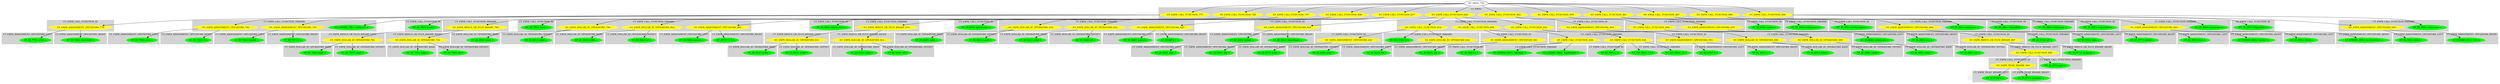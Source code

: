 digraph {

subgraph cluster0 {
 node [style=filled,color=white];
 style=filled;
 color=lightgrey;
 label = "CT_PROG";

"NT_EXPR_CALL_FUNCTION_777"
 [fillcolor = yellow]
"NT_EXPR_CALL_FUNCTION_788"
 [fillcolor = yellow]
"NT_EXPR_CALL_FUNCTION_797"
 [fillcolor = yellow]
"NT_EXPR_CALL_FUNCTION_808"
 [fillcolor = yellow]
"NT_EXPR_CALL_FUNCTION_817"
 [fillcolor = yellow]
"NT_EXPR_CALL_FUNCTION_828"
 [fillcolor = yellow]
"NT_EXPR_CALL_FUNCTION_862"
 [fillcolor = yellow]
"NT_EXPR_CALL_FUNCTION_878"
 [fillcolor = yellow]
"NT_EXPR_CALL_FUNCTION_881"
 [fillcolor = yellow]
"NT_EXPR_CALL_FUNCTION_887"
 [fillcolor = yellow]
"NT_EXPR_CALL_FUNCTION_890"
 [fillcolor = yellow]
"NT_EXPR_CALL_FUNCTION_896"
 [fillcolor = yellow]
}
"NT_PROG_776"->"NT_EXPR_CALL_FUNCTION_777"
subgraph cluster1 {
 node [style=filled,color=white];
 style=filled;
 color=lightgrey;
 label = "CT_EXPR_CALL_FUNCTION_ID";

"NT_EXPR_ASSIGNMENT_OPETATORS_778"
 [fillcolor = yellow]
}
subgraph cluster2 {
 node [style=filled,color=white];
 style=filled;
 color=lightgrey;
 label = "CT_EXPR_CALL_FUNCTION_PARAMS";

"NT_STRING_781< 'schiz.txt' >"
 [fillcolor = green]
"NT_EXPR_ASSIGNMENT_OPETATORS_782"
 [fillcolor = yellow]
"NT_EXPR_ASSIGNMENT_OPETATORS_785"
 [fillcolor = yellow]
}
"NT_EXPR_CALL_FUNCTION_777"->"NT_EXPR_ASSIGNMENT_OPETATORS_778"
subgraph cluster3 {
 node [style=filled,color=white];
 style=filled;
 color=lightgrey;
 label = "CT_EXPR_ASSIGNMENT_OPETATORS_LEFT";

"NT_ID_779< schiz >"
 [fillcolor = green]
}
subgraph cluster4 {
 node [style=filled,color=white];
 style=filled;
 color=lightgrey;
 label = "CT_EXPR_ASSIGNMENT_OPETATORS_RIGHT";

"NT_ID_780< read.table >"
 [fillcolor = green]
}
"NT_EXPR_ASSIGNMENT_OPETATORS_778"->"NT_ID_779< schiz >"
"NT_EXPR_ASSIGNMENT_OPETATORS_778"->"NT_ID_780< read.table >"
"NT_EXPR_CALL_FUNCTION_777"->"NT_STRING_781< 'schiz.txt' >"
"NT_EXPR_CALL_FUNCTION_777"->"NT_EXPR_ASSIGNMENT_OPETATORS_782"
subgraph cluster5 {
 node [style=filled,color=white];
 style=filled;
 color=lightgrey;
 label = "CT_EXPR_ASSIGNMENT_OPETATORS_LEFT";

"NT_ID_783< as.is >"
 [fillcolor = green]
}
subgraph cluster6 {
 node [style=filled,color=white];
 style=filled;
 color=lightgrey;
 label = "CT_EXPR_ASSIGNMENT_OPETATORS_RIGHT";

"NT_ID_784< T >"
 [fillcolor = green]
}
"NT_EXPR_ASSIGNMENT_OPETATORS_782"->"NT_ID_783< as.is >"
"NT_EXPR_ASSIGNMENT_OPETATORS_782"->"NT_ID_784< T >"
"NT_EXPR_CALL_FUNCTION_777"->"NT_EXPR_ASSIGNMENT_OPETATORS_785"
subgraph cluster7 {
 node [style=filled,color=white];
 style=filled;
 color=lightgrey;
 label = "CT_EXPR_ASSIGNMENT_OPETATORS_LEFT";

"NT_ID_786< header >"
 [fillcolor = green]
}
subgraph cluster8 {
 node [style=filled,color=white];
 style=filled;
 color=lightgrey;
 label = "CT_EXPR_ASSIGNMENT_OPETATORS_RIGHT";

"NT_ID_787< T >"
 [fillcolor = green]
}
"NT_EXPR_ASSIGNMENT_OPETATORS_785"->"NT_ID_786< header >"
"NT_EXPR_ASSIGNMENT_OPETATORS_785"->"NT_ID_787< T >"
"NT_PROG_776"->"NT_EXPR_CALL_FUNCTION_788"
subgraph cluster9 {
 node [style=filled,color=white];
 style=filled;
 color=lightgrey;
 label = "CT_EXPR_CALL_FUNCTION_ID";

"NT_ID_789< t.test >"
 [fillcolor = green]
}
subgraph cluster10 {
 node [style=filled,color=white];
 style=filled;
 color=lightgrey;
 label = "CT_EXPR_CALL_FUNCTION_PARAMS";

"NT_EXPR_MINUS_OR_PLUS_BINARY_790"
 [fillcolor = yellow]
}
"NT_EXPR_CALL_FUNCTION_788"->"NT_ID_789< t.test >"
"NT_EXPR_CALL_FUNCTION_788"->"NT_EXPR_MINUS_OR_PLUS_BINARY_790"
subgraph cluster11 {
 node [style=filled,color=white];
 style=filled;
 color=lightgrey;
 label = "CT_EXPR_MINUS_OR_PLUS_BINARY_LEFT";

"NT_EXPR_DOLLAR_AT_OPERATORS_791"
 [fillcolor = yellow]
}
subgraph cluster12 {
 node [style=filled,color=white];
 style=filled;
 color=lightgrey;
 label = "CT_EXPR_MINUS_OR_PLUS_BINARY_RIGHT";

"NT_EXPR_DOLLAR_AT_OPERATORS_794"
 [fillcolor = yellow]
}
"NT_EXPR_MINUS_OR_PLUS_BINARY_790"->"NT_EXPR_DOLLAR_AT_OPERATORS_791"
subgraph cluster13 {
 node [style=filled,color=white];
 style=filled;
 color=lightgrey;
 label = "CT_EXPR_DOLLAR_AT_OPERATORS_BASE";

"NT_ID_792< schiz >"
 [fillcolor = green]
}
subgraph cluster14 {
 node [style=filled,color=white];
 style=filled;
 color=lightgrey;
 label = "CT_EXPR_DOLLAR_AT_OPERATORS_OFFSET";

"NT_ID_793< unaff >"
 [fillcolor = green]
}
"NT_EXPR_DOLLAR_AT_OPERATORS_791"->"NT_ID_792< schiz >"
"NT_EXPR_DOLLAR_AT_OPERATORS_791"->"NT_ID_793< unaff >"
"NT_EXPR_MINUS_OR_PLUS_BINARY_790"->"NT_EXPR_DOLLAR_AT_OPERATORS_794"
subgraph cluster15 {
 node [style=filled,color=white];
 style=filled;
 color=lightgrey;
 label = "CT_EXPR_DOLLAR_AT_OPERATORS_BASE";

"NT_ID_795< schiz >"
 [fillcolor = green]
}
subgraph cluster16 {
 node [style=filled,color=white];
 style=filled;
 color=lightgrey;
 label = "CT_EXPR_DOLLAR_AT_OPERATORS_OFFSET";

"NT_ID_796< aff >"
 [fillcolor = green]
}
"NT_EXPR_DOLLAR_AT_OPERATORS_794"->"NT_ID_795< schiz >"
"NT_EXPR_DOLLAR_AT_OPERATORS_794"->"NT_ID_796< aff >"
"NT_PROG_776"->"NT_EXPR_CALL_FUNCTION_797"
subgraph cluster17 {
 node [style=filled,color=white];
 style=filled;
 color=lightgrey;
 label = "CT_EXPR_CALL_FUNCTION_ID";

"NT_ID_798< t.test >"
 [fillcolor = green]
}
subgraph cluster18 {
 node [style=filled,color=white];
 style=filled;
 color=lightgrey;
 label = "CT_EXPR_CALL_FUNCTION_PARAMS";

"NT_EXPR_DOLLAR_AT_OPERATORS_799"
 [fillcolor = yellow]
"NT_EXPR_DOLLAR_AT_OPERATORS_802"
 [fillcolor = yellow]
"NT_EXPR_ASSIGNMENT_OPETATORS_805"
 [fillcolor = yellow]
}
"NT_EXPR_CALL_FUNCTION_797"->"NT_ID_798< t.test >"
"NT_EXPR_CALL_FUNCTION_797"->"NT_EXPR_DOLLAR_AT_OPERATORS_799"
subgraph cluster19 {
 node [style=filled,color=white];
 style=filled;
 color=lightgrey;
 label = "CT_EXPR_DOLLAR_AT_OPERATORS_BASE";

"NT_ID_800< schiz >"
 [fillcolor = green]
}
subgraph cluster20 {
 node [style=filled,color=white];
 style=filled;
 color=lightgrey;
 label = "CT_EXPR_DOLLAR_AT_OPERATORS_OFFSET";

"NT_ID_801< unaff >"
 [fillcolor = green]
}
"NT_EXPR_DOLLAR_AT_OPERATORS_799"->"NT_ID_800< schiz >"
"NT_EXPR_DOLLAR_AT_OPERATORS_799"->"NT_ID_801< unaff >"
"NT_EXPR_CALL_FUNCTION_797"->"NT_EXPR_DOLLAR_AT_OPERATORS_802"
subgraph cluster21 {
 node [style=filled,color=white];
 style=filled;
 color=lightgrey;
 label = "CT_EXPR_DOLLAR_AT_OPERATORS_BASE";

"NT_ID_803< schiz >"
 [fillcolor = green]
}
subgraph cluster22 {
 node [style=filled,color=white];
 style=filled;
 color=lightgrey;
 label = "CT_EXPR_DOLLAR_AT_OPERATORS_OFFSET";

"NT_ID_804< aff >"
 [fillcolor = green]
}
"NT_EXPR_DOLLAR_AT_OPERATORS_802"->"NT_ID_803< schiz >"
"NT_EXPR_DOLLAR_AT_OPERATORS_802"->"NT_ID_804< aff >"
"NT_EXPR_CALL_FUNCTION_797"->"NT_EXPR_ASSIGNMENT_OPETATORS_805"
subgraph cluster23 {
 node [style=filled,color=white];
 style=filled;
 color=lightgrey;
 label = "CT_EXPR_ASSIGNMENT_OPETATORS_LEFT";

"NT_ID_806< paired >"
 [fillcolor = green]
}
subgraph cluster24 {
 node [style=filled,color=white];
 style=filled;
 color=lightgrey;
 label = "CT_EXPR_ASSIGNMENT_OPETATORS_RIGHT";

"NT_ID_807< T >"
 [fillcolor = green]
}
"NT_EXPR_ASSIGNMENT_OPETATORS_805"->"NT_ID_806< paired >"
"NT_EXPR_ASSIGNMENT_OPETATORS_805"->"NT_ID_807< T >"
"NT_PROG_776"->"NT_EXPR_CALL_FUNCTION_808"
subgraph cluster25 {
 node [style=filled,color=white];
 style=filled;
 color=lightgrey;
 label = "CT_EXPR_CALL_FUNCTION_ID";

"NT_ID_809< wilcox.test >"
 [fillcolor = green]
}
subgraph cluster26 {
 node [style=filled,color=white];
 style=filled;
 color=lightgrey;
 label = "CT_EXPR_CALL_FUNCTION_PARAMS";

"NT_EXPR_MINUS_OR_PLUS_BINARY_810"
 [fillcolor = yellow]
}
"NT_EXPR_CALL_FUNCTION_808"->"NT_ID_809< wilcox.test >"
"NT_EXPR_CALL_FUNCTION_808"->"NT_EXPR_MINUS_OR_PLUS_BINARY_810"
subgraph cluster27 {
 node [style=filled,color=white];
 style=filled;
 color=lightgrey;
 label = "CT_EXPR_MINUS_OR_PLUS_BINARY_LEFT";

"NT_EXPR_DOLLAR_AT_OPERATORS_811"
 [fillcolor = yellow]
}
subgraph cluster28 {
 node [style=filled,color=white];
 style=filled;
 color=lightgrey;
 label = "CT_EXPR_MINUS_OR_PLUS_BINARY_RIGHT";

"NT_EXPR_DOLLAR_AT_OPERATORS_814"
 [fillcolor = yellow]
}
"NT_EXPR_MINUS_OR_PLUS_BINARY_810"->"NT_EXPR_DOLLAR_AT_OPERATORS_811"
subgraph cluster29 {
 node [style=filled,color=white];
 style=filled;
 color=lightgrey;
 label = "CT_EXPR_DOLLAR_AT_OPERATORS_BASE";

"NT_ID_812< schiz >"
 [fillcolor = green]
}
subgraph cluster30 {
 node [style=filled,color=white];
 style=filled;
 color=lightgrey;
 label = "CT_EXPR_DOLLAR_AT_OPERATORS_OFFSET";

"NT_ID_813< unaff >"
 [fillcolor = green]
}
"NT_EXPR_DOLLAR_AT_OPERATORS_811"->"NT_ID_812< schiz >"
"NT_EXPR_DOLLAR_AT_OPERATORS_811"->"NT_ID_813< unaff >"
"NT_EXPR_MINUS_OR_PLUS_BINARY_810"->"NT_EXPR_DOLLAR_AT_OPERATORS_814"
subgraph cluster31 {
 node [style=filled,color=white];
 style=filled;
 color=lightgrey;
 label = "CT_EXPR_DOLLAR_AT_OPERATORS_BASE";

"NT_ID_815< schiz >"
 [fillcolor = green]
}
subgraph cluster32 {
 node [style=filled,color=white];
 style=filled;
 color=lightgrey;
 label = "CT_EXPR_DOLLAR_AT_OPERATORS_OFFSET";

"NT_ID_816< aff >"
 [fillcolor = green]
}
"NT_EXPR_DOLLAR_AT_OPERATORS_814"->"NT_ID_815< schiz >"
"NT_EXPR_DOLLAR_AT_OPERATORS_814"->"NT_ID_816< aff >"
"NT_PROG_776"->"NT_EXPR_CALL_FUNCTION_817"
subgraph cluster33 {
 node [style=filled,color=white];
 style=filled;
 color=lightgrey;
 label = "CT_EXPR_CALL_FUNCTION_ID";

"NT_ID_818< wilcox.test >"
 [fillcolor = green]
}
subgraph cluster34 {
 node [style=filled,color=white];
 style=filled;
 color=lightgrey;
 label = "CT_EXPR_CALL_FUNCTION_PARAMS";

"NT_EXPR_DOLLAR_AT_OPERATORS_819"
 [fillcolor = yellow]
"NT_EXPR_DOLLAR_AT_OPERATORS_822"
 [fillcolor = yellow]
"NT_EXPR_ASSIGNMENT_OPETATORS_825"
 [fillcolor = yellow]
}
"NT_EXPR_CALL_FUNCTION_817"->"NT_ID_818< wilcox.test >"
"NT_EXPR_CALL_FUNCTION_817"->"NT_EXPR_DOLLAR_AT_OPERATORS_819"
subgraph cluster35 {
 node [style=filled,color=white];
 style=filled;
 color=lightgrey;
 label = "CT_EXPR_DOLLAR_AT_OPERATORS_BASE";

"NT_ID_820< schiz >"
 [fillcolor = green]
}
subgraph cluster36 {
 node [style=filled,color=white];
 style=filled;
 color=lightgrey;
 label = "CT_EXPR_DOLLAR_AT_OPERATORS_OFFSET";

"NT_ID_821< unaff >"
 [fillcolor = green]
}
"NT_EXPR_DOLLAR_AT_OPERATORS_819"->"NT_ID_820< schiz >"
"NT_EXPR_DOLLAR_AT_OPERATORS_819"->"NT_ID_821< unaff >"
"NT_EXPR_CALL_FUNCTION_817"->"NT_EXPR_DOLLAR_AT_OPERATORS_822"
subgraph cluster37 {
 node [style=filled,color=white];
 style=filled;
 color=lightgrey;
 label = "CT_EXPR_DOLLAR_AT_OPERATORS_BASE";

"NT_ID_823< schiz >"
 [fillcolor = green]
}
subgraph cluster38 {
 node [style=filled,color=white];
 style=filled;
 color=lightgrey;
 label = "CT_EXPR_DOLLAR_AT_OPERATORS_OFFSET";

"NT_ID_824< aff >"
 [fillcolor = green]
}
"NT_EXPR_DOLLAR_AT_OPERATORS_822"->"NT_ID_823< schiz >"
"NT_EXPR_DOLLAR_AT_OPERATORS_822"->"NT_ID_824< aff >"
"NT_EXPR_CALL_FUNCTION_817"->"NT_EXPR_ASSIGNMENT_OPETATORS_825"
subgraph cluster39 {
 node [style=filled,color=white];
 style=filled;
 color=lightgrey;
 label = "CT_EXPR_ASSIGNMENT_OPETATORS_LEFT";

"NT_ID_826< paired >"
 [fillcolor = green]
}
subgraph cluster40 {
 node [style=filled,color=white];
 style=filled;
 color=lightgrey;
 label = "CT_EXPR_ASSIGNMENT_OPETATORS_RIGHT";

"NT_ID_827< T >"
 [fillcolor = green]
}
"NT_EXPR_ASSIGNMENT_OPETATORS_825"->"NT_ID_826< paired >"
"NT_EXPR_ASSIGNMENT_OPETATORS_825"->"NT_ID_827< T >"
"NT_PROG_776"->"NT_EXPR_CALL_FUNCTION_828"
subgraph cluster41 {
 node [style=filled,color=white];
 style=filled;
 color=lightgrey;
 label = "CT_EXPR_CALL_FUNCTION_ID";

"NT_EXPR_ASSIGNMENT_OPETATORS_829"
 [fillcolor = yellow]
}
subgraph cluster42 {
 node [style=filled,color=white];
 style=filled;
 color=lightgrey;
 label = "CT_EXPR_CALL_FUNCTION_PARAMS";

"NT_EXPR_CALL_FUNCTION_832"
 [fillcolor = yellow]
"NT_EXPR_CALL_FUNCTION_840"
 [fillcolor = yellow]
"NT_EXPR_CALL_FUNCTION_852"
 [fillcolor = yellow]
}
"NT_EXPR_CALL_FUNCTION_828"->"NT_EXPR_ASSIGNMENT_OPETATORS_829"
subgraph cluster43 {
 node [style=filled,color=white];
 style=filled;
 color=lightgrey;
 label = "CT_EXPR_ASSIGNMENT_OPETATORS_LEFT";

"NT_ID_830< schiz2 >"
 [fillcolor = green]
}
subgraph cluster44 {
 node [style=filled,color=white];
 style=filled;
 color=lightgrey;
 label = "CT_EXPR_ASSIGNMENT_OPETATORS_RIGHT";

"NT_ID_831< data.frame >"
 [fillcolor = green]
}
"NT_EXPR_ASSIGNMENT_OPETATORS_829"->"NT_ID_830< schiz2 >"
"NT_EXPR_ASSIGNMENT_OPETATORS_829"->"NT_ID_831< data.frame >"
"NT_EXPR_CALL_FUNCTION_828"->"NT_EXPR_CALL_FUNCTION_832"
subgraph cluster45 {
 node [style=filled,color=white];
 style=filled;
 color=lightgrey;
 label = "CT_EXPR_CALL_FUNCTION_ID";

"NT_EXPR_ASSIGNMENT_OPETATORS_833"
 [fillcolor = yellow]
}
subgraph cluster46 {
 node [style=filled,color=white];
 style=filled;
 color=lightgrey;
 label = "CT_EXPR_CALL_FUNCTION_PARAMS";

"NT_EXPR_DOLLAR_AT_OPERATORS_836"
 [fillcolor = yellow]
"NT_INT_839< 2 >"
 [fillcolor = green]
}
"NT_EXPR_CALL_FUNCTION_832"->"NT_EXPR_ASSIGNMENT_OPETATORS_833"
subgraph cluster47 {
 node [style=filled,color=white];
 style=filled;
 color=lightgrey;
 label = "CT_EXPR_ASSIGNMENT_OPETATORS_LEFT";

"NT_ID_834< pair >"
 [fillcolor = green]
}
subgraph cluster48 {
 node [style=filled,color=white];
 style=filled;
 color=lightgrey;
 label = "CT_EXPR_ASSIGNMENT_OPETATORS_RIGHT";

"NT_ID_835< rep >"
 [fillcolor = green]
}
"NT_EXPR_ASSIGNMENT_OPETATORS_833"->"NT_ID_834< pair >"
"NT_EXPR_ASSIGNMENT_OPETATORS_833"->"NT_ID_835< rep >"
"NT_EXPR_CALL_FUNCTION_832"->"NT_EXPR_DOLLAR_AT_OPERATORS_836"
subgraph cluster49 {
 node [style=filled,color=white];
 style=filled;
 color=lightgrey;
 label = "CT_EXPR_DOLLAR_AT_OPERATORS_BASE";

"NT_ID_837< schiz >"
 [fillcolor = green]
}
subgraph cluster50 {
 node [style=filled,color=white];
 style=filled;
 color=lightgrey;
 label = "CT_EXPR_DOLLAR_AT_OPERATORS_OFFSET";

"NT_ID_838< pair >"
 [fillcolor = green]
}
"NT_EXPR_DOLLAR_AT_OPERATORS_836"->"NT_ID_837< schiz >"
"NT_EXPR_DOLLAR_AT_OPERATORS_836"->"NT_ID_838< pair >"
"NT_EXPR_CALL_FUNCTION_832"->"NT_INT_839< 2 >"
"NT_EXPR_CALL_FUNCTION_828"->"NT_EXPR_CALL_FUNCTION_840"
subgraph cluster51 {
 node [style=filled,color=white];
 style=filled;
 color=lightgrey;
 label = "CT_EXPR_CALL_FUNCTION_ID";

"NT_EXPR_ASSIGNMENT_OPETATORS_841"
 [fillcolor = yellow]
}
subgraph cluster52 {
 node [style=filled,color=white];
 style=filled;
 color=lightgrey;
 label = "CT_EXPR_CALL_FUNCTION_PARAMS";

"NT_EXPR_CALL_FUNCTION_844"
 [fillcolor = yellow]
"NT_EXPR_CALL_FUNCTION_848"
 [fillcolor = yellow]
}
"NT_EXPR_CALL_FUNCTION_840"->"NT_EXPR_ASSIGNMENT_OPETATORS_841"
subgraph cluster53 {
 node [style=filled,color=white];
 style=filled;
 color=lightgrey;
 label = "CT_EXPR_ASSIGNMENT_OPETATORS_LEFT";

"NT_ID_842< trt >"
 [fillcolor = green]
}
subgraph cluster54 {
 node [style=filled,color=white];
 style=filled;
 color=lightgrey;
 label = "CT_EXPR_ASSIGNMENT_OPETATORS_RIGHT";

"NT_ID_843< rep >"
 [fillcolor = green]
}
"NT_EXPR_ASSIGNMENT_OPETATORS_841"->"NT_ID_842< trt >"
"NT_EXPR_ASSIGNMENT_OPETATORS_841"->"NT_ID_843< rep >"
"NT_EXPR_CALL_FUNCTION_840"->"NT_EXPR_CALL_FUNCTION_844"
subgraph cluster55 {
 node [style=filled,color=white];
 style=filled;
 color=lightgrey;
 label = "CT_EXPR_CALL_FUNCTION_ID";

"NT_ID_845< c >"
 [fillcolor = green]
}
subgraph cluster56 {
 node [style=filled,color=white];
 style=filled;
 color=lightgrey;
 label = "CT_EXPR_CALL_FUNCTION_PARAMS";

"NT_STRING_846< 'unaffected' >"
 [fillcolor = green]
"NT_STRING_847< 'affected' >"
 [fillcolor = green]
}
"NT_EXPR_CALL_FUNCTION_844"->"NT_ID_845< c >"
"NT_EXPR_CALL_FUNCTION_844"->"NT_STRING_846< 'unaffected' >"
"NT_EXPR_CALL_FUNCTION_844"->"NT_STRING_847< 'affected' >"
"NT_EXPR_CALL_FUNCTION_840"->"NT_EXPR_CALL_FUNCTION_848"
subgraph cluster57 {
 node [style=filled,color=white];
 style=filled;
 color=lightgrey;
 label = "CT_EXPR_CALL_FUNCTION_ID";

"NT_ID_849< c >"
 [fillcolor = green]
}
subgraph cluster58 {
 node [style=filled,color=white];
 style=filled;
 color=lightgrey;
 label = "CT_EXPR_CALL_FUNCTION_PARAMS";

"NT_INT_850< 15 >"
 [fillcolor = green]
"NT_INT_851< 15 >"
 [fillcolor = green]
}
"NT_EXPR_CALL_FUNCTION_848"->"NT_ID_849< c >"
"NT_EXPR_CALL_FUNCTION_848"->"NT_INT_850< 15 >"
"NT_EXPR_CALL_FUNCTION_848"->"NT_INT_851< 15 >"
"NT_EXPR_CALL_FUNCTION_828"->"NT_EXPR_CALL_FUNCTION_852"
subgraph cluster59 {
 node [style=filled,color=white];
 style=filled;
 color=lightgrey;
 label = "CT_EXPR_CALL_FUNCTION_ID";

"NT_EXPR_ASSIGNMENT_OPETATORS_853"
 [fillcolor = yellow]
}
subgraph cluster60 {
 node [style=filled,color=white];
 style=filled;
 color=lightgrey;
 label = "CT_EXPR_CALL_FUNCTION_PARAMS";

"NT_EXPR_DOLLAR_AT_OPERATORS_856"
 [fillcolor = yellow]
"NT_EXPR_DOLLAR_AT_OPERATORS_859"
 [fillcolor = yellow]
}
"NT_EXPR_CALL_FUNCTION_852"->"NT_EXPR_ASSIGNMENT_OPETATORS_853"
subgraph cluster61 {
 node [style=filled,color=white];
 style=filled;
 color=lightgrey;
 label = "CT_EXPR_ASSIGNMENT_OPETATORS_LEFT";

"NT_ID_854< y >"
 [fillcolor = green]
}
subgraph cluster62 {
 node [style=filled,color=white];
 style=filled;
 color=lightgrey;
 label = "CT_EXPR_ASSIGNMENT_OPETATORS_RIGHT";

"NT_ID_855< c >"
 [fillcolor = green]
}
"NT_EXPR_ASSIGNMENT_OPETATORS_853"->"NT_ID_854< y >"
"NT_EXPR_ASSIGNMENT_OPETATORS_853"->"NT_ID_855< c >"
"NT_EXPR_CALL_FUNCTION_852"->"NT_EXPR_DOLLAR_AT_OPERATORS_856"
subgraph cluster63 {
 node [style=filled,color=white];
 style=filled;
 color=lightgrey;
 label = "CT_EXPR_DOLLAR_AT_OPERATORS_BASE";

"NT_ID_857< schiz >"
 [fillcolor = green]
}
subgraph cluster64 {
 node [style=filled,color=white];
 style=filled;
 color=lightgrey;
 label = "CT_EXPR_DOLLAR_AT_OPERATORS_OFFSET";

"NT_ID_858< unaff >"
 [fillcolor = green]
}
"NT_EXPR_DOLLAR_AT_OPERATORS_856"->"NT_ID_857< schiz >"
"NT_EXPR_DOLLAR_AT_OPERATORS_856"->"NT_ID_858< unaff >"
"NT_EXPR_CALL_FUNCTION_852"->"NT_EXPR_DOLLAR_AT_OPERATORS_859"
subgraph cluster65 {
 node [style=filled,color=white];
 style=filled;
 color=lightgrey;
 label = "CT_EXPR_DOLLAR_AT_OPERATORS_BASE";

"NT_ID_860< schiz >"
 [fillcolor = green]
}
subgraph cluster66 {
 node [style=filled,color=white];
 style=filled;
 color=lightgrey;
 label = "CT_EXPR_DOLLAR_AT_OPERATORS_OFFSET";

"NT_ID_861< aff >"
 [fillcolor = green]
}
"NT_EXPR_DOLLAR_AT_OPERATORS_859"->"NT_ID_860< schiz >"
"NT_EXPR_DOLLAR_AT_OPERATORS_859"->"NT_ID_861< aff >"
"NT_PROG_776"->"NT_EXPR_CALL_FUNCTION_862"
subgraph cluster67 {
 node [style=filled,color=white];
 style=filled;
 color=lightgrey;
 label = "CT_EXPR_CALL_FUNCTION_ID";

"NT_EXPR_ASSIGNMENT_OPETATORS_863"
 [fillcolor = yellow]
}
subgraph cluster68 {
 node [style=filled,color=white];
 style=filled;
 color=lightgrey;
 label = "CT_EXPR_CALL_FUNCTION_PARAMS";

"NT_EXPR_CALL_FUNCTION_866"
 [fillcolor = yellow]
"NT_EXPR_ASSIGNMENT_OPETATORS_875"
 [fillcolor = yellow]
}
"NT_EXPR_CALL_FUNCTION_862"->"NT_EXPR_ASSIGNMENT_OPETATORS_863"
subgraph cluster69 {
 node [style=filled,color=white];
 style=filled;
 color=lightgrey;
 label = "CT_EXPR_ASSIGNMENT_OPETATORS_LEFT";

"NT_ID_864< schiz2.aov >"
 [fillcolor = green]
}
subgraph cluster70 {
 node [style=filled,color=white];
 style=filled;
 color=lightgrey;
 label = "CT_EXPR_ASSIGNMENT_OPETATORS_RIGHT";

"NT_ID_865< aov >"
 [fillcolor = green]
}
"NT_EXPR_ASSIGNMENT_OPETATORS_863"->"NT_ID_864< schiz2.aov >"
"NT_EXPR_ASSIGNMENT_OPETATORS_863"->"NT_ID_865< aov >"
"NT_EXPR_CALL_FUNCTION_862"->"NT_EXPR_CALL_FUNCTION_866"
subgraph cluster71 {
 node [style=filled,color=white];
 style=filled;
 color=lightgrey;
 label = "CT_EXPR_CALL_FUNCTION_ID";

"NT_EXPR_MINUS_OR_PLUS_BINARY_867"
 [fillcolor = yellow]
}
subgraph cluster72 {
 node [style=filled,color=white];
 style=filled;
 color=lightgrey;
 label = "CT_EXPR_CALL_FUNCTION_PARAMS";

"NT_ID_874< trt >"
 [fillcolor = green]
}
"NT_EXPR_CALL_FUNCTION_866"->"NT_EXPR_MINUS_OR_PLUS_BINARY_867"
subgraph cluster73 {
 node [style=filled,color=white];
 style=filled;
 color=lightgrey;
 label = "CT_EXPR_MINUS_OR_PLUS_BINARY_LEFT";

"NT_EXPR_CALL_FUNCTION_868"
 [fillcolor = yellow]
}
subgraph cluster74 {
 node [style=filled,color=white];
 style=filled;
 color=lightgrey;
 label = "CT_EXPR_MINUS_OR_PLUS_BINARY_RIGHT";

"NT_ID_873< as.factor >"
 [fillcolor = green]
}
"NT_EXPR_MINUS_OR_PLUS_BINARY_867"->"NT_EXPR_CALL_FUNCTION_868"
subgraph cluster75 {
 node [style=filled,color=white];
 style=filled;
 color=lightgrey;
 label = "CT_EXPR_CALL_FUNCTION_ID";

"NT_EXPR_TILDE_BINARY_869"
 [fillcolor = yellow]
}
subgraph cluster76 {
 node [style=filled,color=white];
 style=filled;
 color=lightgrey;
 label = "CT_EXPR_CALL_FUNCTION_PARAMS";

"NT_ID_872< pair >"
 [fillcolor = green]
}
"NT_EXPR_CALL_FUNCTION_868"->"NT_EXPR_TILDE_BINARY_869"
subgraph cluster77 {
 node [style=filled,color=white];
 style=filled;
 color=lightgrey;
 label = "CT_EXPR_TILDE_BINARY_LEFT";

"NT_ID_870< y >"
 [fillcolor = green]
}
subgraph cluster78 {
 node [style=filled,color=white];
 style=filled;
 color=lightgrey;
 label = "CT_EXPR_TILDE_BINARY_RIGHT";

"NT_ID_871< as.factor >"
 [fillcolor = green]
}
"NT_EXPR_TILDE_BINARY_869"->"NT_ID_870< y >"
"NT_EXPR_TILDE_BINARY_869"->"NT_ID_871< as.factor >"
"NT_EXPR_CALL_FUNCTION_868"->"NT_ID_872< pair >"
"NT_EXPR_MINUS_OR_PLUS_BINARY_867"->"NT_ID_873< as.factor >"
"NT_EXPR_CALL_FUNCTION_866"->"NT_ID_874< trt >"
"NT_EXPR_CALL_FUNCTION_862"->"NT_EXPR_ASSIGNMENT_OPETATORS_875"
subgraph cluster79 {
 node [style=filled,color=white];
 style=filled;
 color=lightgrey;
 label = "CT_EXPR_ASSIGNMENT_OPETATORS_LEFT";

"NT_ID_876< data >"
 [fillcolor = green]
}
subgraph cluster80 {
 node [style=filled,color=white];
 style=filled;
 color=lightgrey;
 label = "CT_EXPR_ASSIGNMENT_OPETATORS_RIGHT";

"NT_ID_877< schiz2 >"
 [fillcolor = green]
}
"NT_EXPR_ASSIGNMENT_OPETATORS_875"->"NT_ID_876< data >"
"NT_EXPR_ASSIGNMENT_OPETATORS_875"->"NT_ID_877< schiz2 >"
"NT_PROG_776"->"NT_EXPR_CALL_FUNCTION_878"
subgraph cluster81 {
 node [style=filled,color=white];
 style=filled;
 color=lightgrey;
 label = "CT_EXPR_CALL_FUNCTION_ID";

"NT_ID_879< anova >"
 [fillcolor = green]
}
subgraph cluster82 {
 node [style=filled,color=white];
 style=filled;
 color=lightgrey;
 label = "CT_EXPR_CALL_FUNCTION_PARAMS";

"NT_ID_880< schiz2.aov >"
 [fillcolor = green]
}
"NT_EXPR_CALL_FUNCTION_878"->"NT_ID_879< anova >"
"NT_EXPR_CALL_FUNCTION_878"->"NT_ID_880< schiz2.aov >"
"NT_PROG_776"->"NT_EXPR_CALL_FUNCTION_881"
subgraph cluster83 {
 node [style=filled,color=white];
 style=filled;
 color=lightgrey;
 label = "CT_EXPR_CALL_FUNCTION_ID";

"NT_ID_882< model.tables >"
 [fillcolor = green]
}
subgraph cluster84 {
 node [style=filled,color=white];
 style=filled;
 color=lightgrey;
 label = "CT_EXPR_CALL_FUNCTION_PARAMS";

"NT_ID_883< schiz2.aov >"
 [fillcolor = green]
"NT_EXPR_ASSIGNMENT_OPETATORS_884"
 [fillcolor = yellow]
}
"NT_EXPR_CALL_FUNCTION_881"->"NT_ID_882< model.tables >"
"NT_EXPR_CALL_FUNCTION_881"->"NT_ID_883< schiz2.aov >"
"NT_EXPR_CALL_FUNCTION_881"->"NT_EXPR_ASSIGNMENT_OPETATORS_884"
subgraph cluster85 {
 node [style=filled,color=white];
 style=filled;
 color=lightgrey;
 label = "CT_EXPR_ASSIGNMENT_OPETATORS_LEFT";

"NT_ID_885< type >"
 [fillcolor = green]
}
subgraph cluster86 {
 node [style=filled,color=white];
 style=filled;
 color=lightgrey;
 label = "CT_EXPR_ASSIGNMENT_OPETATORS_RIGHT";

"NT_STRING_886< 'means' >"
 [fillcolor = green]
}
"NT_EXPR_ASSIGNMENT_OPETATORS_884"->"NT_ID_885< type >"
"NT_EXPR_ASSIGNMENT_OPETATORS_884"->"NT_STRING_886< 'means' >"
"NT_PROG_776"->"NT_EXPR_CALL_FUNCTION_887"
subgraph cluster87 {
 node [style=filled,color=white];
 style=filled;
 color=lightgrey;
 label = "CT_EXPR_CALL_FUNCTION_ID";

"NT_ID_888< TukeyHSD >"
 [fillcolor = green]
}
subgraph cluster88 {
 node [style=filled,color=white];
 style=filled;
 color=lightgrey;
 label = "CT_EXPR_CALL_FUNCTION_PARAMS";

"NT_ID_889< schiz2.aov >"
 [fillcolor = green]
}
"NT_EXPR_CALL_FUNCTION_887"->"NT_ID_888< TukeyHSD >"
"NT_EXPR_CALL_FUNCTION_887"->"NT_ID_889< schiz2.aov >"
"NT_PROG_776"->"NT_EXPR_CALL_FUNCTION_890"
subgraph cluster89 {
 node [style=filled,color=white];
 style=filled;
 color=lightgrey;
 label = "CT_EXPR_CALL_FUNCTION_ID";

"NT_ID_891< TukeyHSD >"
 [fillcolor = green]
}
subgraph cluster90 {
 node [style=filled,color=white];
 style=filled;
 color=lightgrey;
 label = "CT_EXPR_CALL_FUNCTION_PARAMS";

"NT_ID_892< schiz2.aov >"
 [fillcolor = green]
"NT_EXPR_ASSIGNMENT_OPETATORS_893"
 [fillcolor = yellow]
}
"NT_EXPR_CALL_FUNCTION_890"->"NT_ID_891< TukeyHSD >"
"NT_EXPR_CALL_FUNCTION_890"->"NT_ID_892< schiz2.aov >"
"NT_EXPR_CALL_FUNCTION_890"->"NT_EXPR_ASSIGNMENT_OPETATORS_893"
subgraph cluster91 {
 node [style=filled,color=white];
 style=filled;
 color=lightgrey;
 label = "CT_EXPR_ASSIGNMENT_OPETATORS_LEFT";

"NT_ID_894< which >"
 [fillcolor = green]
}
subgraph cluster92 {
 node [style=filled,color=white];
 style=filled;
 color=lightgrey;
 label = "CT_EXPR_ASSIGNMENT_OPETATORS_RIGHT";

"NT_STRING_895< 'as.factor(trt)' >"
 [fillcolor = green]
}
"NT_EXPR_ASSIGNMENT_OPETATORS_893"->"NT_ID_894< which >"
"NT_EXPR_ASSIGNMENT_OPETATORS_893"->"NT_STRING_895< 'as.factor(trt)' >"
"NT_PROG_776"->"NT_EXPR_CALL_FUNCTION_896"
subgraph cluster93 {
 node [style=filled,color=white];
 style=filled;
 color=lightgrey;
 label = "CT_EXPR_CALL_FUNCTION_ID";

"NT_ID_897< TukeyHSD >"
 [fillcolor = green]
}
subgraph cluster94 {
 node [style=filled,color=white];
 style=filled;
 color=lightgrey;
 label = "CT_EXPR_CALL_FUNCTION_PARAMS";

"NT_ID_898< schiz2.aov >"
 [fillcolor = green]
"NT_EXPR_ASSIGNMENT_OPETATORS_899"
 [fillcolor = yellow]
}
"NT_EXPR_CALL_FUNCTION_896"->"NT_ID_897< TukeyHSD >"
"NT_EXPR_CALL_FUNCTION_896"->"NT_ID_898< schiz2.aov >"
"NT_EXPR_CALL_FUNCTION_896"->"NT_EXPR_ASSIGNMENT_OPETATORS_899"
subgraph cluster95 {
 node [style=filled,color=white];
 style=filled;
 color=lightgrey;
 label = "CT_EXPR_ASSIGNMENT_OPETATORS_LEFT";

"NT_ID_900< which >"
 [fillcolor = green]
}
subgraph cluster96 {
 node [style=filled,color=white];
 style=filled;
 color=lightgrey;
 label = "CT_EXPR_ASSIGNMENT_OPETATORS_RIGHT";

"NT_STRING_901< 'trt' >"
 [fillcolor = green]
}
"NT_EXPR_ASSIGNMENT_OPETATORS_899"->"NT_ID_900< which >"
"NT_EXPR_ASSIGNMENT_OPETATORS_899"->"NT_STRING_901< 'trt' >"
}
